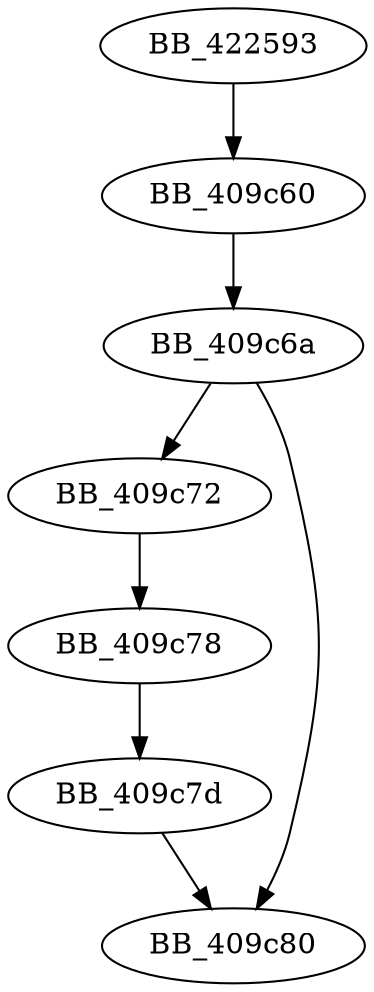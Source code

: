 DiGraph sub_422593{
BB_409c60->BB_409c6a
BB_409c6a->BB_409c72
BB_409c6a->BB_409c80
BB_409c72->BB_409c78
BB_409c78->BB_409c7d
BB_409c7d->BB_409c80
BB_422593->BB_409c60
}
